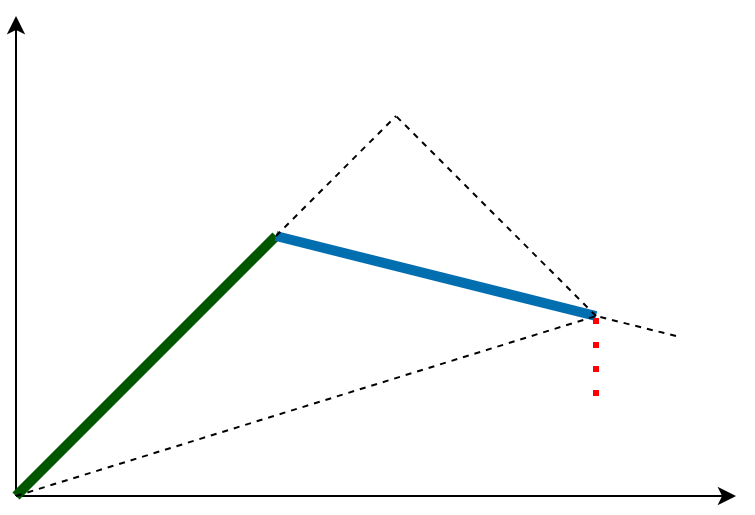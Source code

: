 <mxfile>
    <diagram id="eLuyRkpo5tG3ysSlhgQS" name="Page-1">
        <mxGraphModel dx="694" dy="620" grid="1" gridSize="10" guides="1" tooltips="1" connect="1" arrows="1" fold="1" page="1" pageScale="1" pageWidth="827" pageHeight="1169" math="0" shadow="0">
            <root>
                <mxCell id="0"/>
                <mxCell id="1" parent="0"/>
                <mxCell id="2" value="" style="endArrow=classic;html=1;" parent="1" edge="1">
                    <mxGeometry width="50" height="50" relative="1" as="geometry">
                        <mxPoint x="120" y="360" as="sourcePoint"/>
                        <mxPoint x="120" y="120" as="targetPoint"/>
                    </mxGeometry>
                </mxCell>
                <mxCell id="3" value="" style="endArrow=classic;html=1;" parent="1" edge="1">
                    <mxGeometry width="50" height="50" relative="1" as="geometry">
                        <mxPoint x="120" y="360" as="sourcePoint"/>
                        <mxPoint x="480" y="360" as="targetPoint"/>
                    </mxGeometry>
                </mxCell>
                <mxCell id="4" value="" style="endArrow=none;html=1;fillColor=#008a00;strokeColor=#005700;strokeWidth=5;" parent="1" edge="1">
                    <mxGeometry width="50" height="50" relative="1" as="geometry">
                        <mxPoint x="120" y="360" as="sourcePoint"/>
                        <mxPoint x="250" y="230" as="targetPoint"/>
                    </mxGeometry>
                </mxCell>
                <mxCell id="6" value="" style="endArrow=none;html=1;fillColor=#1ba1e2;strokeColor=#006EAF;strokeWidth=5;" parent="1" edge="1">
                    <mxGeometry width="50" height="50" relative="1" as="geometry">
                        <mxPoint x="250" y="230" as="sourcePoint"/>
                        <mxPoint x="410" y="270" as="targetPoint"/>
                    </mxGeometry>
                </mxCell>
                <mxCell id="8" value="" style="endArrow=none;dashed=1;html=1;dashPattern=1 3;strokeWidth=3;targetPerimeterSpacing=0;strokeColor=#FF0000;" parent="1" edge="1">
                    <mxGeometry width="50" height="50" relative="1" as="geometry">
                        <mxPoint x="410" y="310" as="sourcePoint"/>
                        <mxPoint x="410" y="270" as="targetPoint"/>
                    </mxGeometry>
                </mxCell>
                <mxCell id="10" value="&lt;span style=&quot;font-style: italic ; font-size: 14px&quot;&gt;&lt;font face=&quot;Times New Roman&quot; color=&quot;#ffffff&quot; style=&quot;font-size: 14px&quot;&gt;θ&lt;/font&gt;&lt;font face=&quot;Times New Roman&quot; color=&quot;#ffffff&quot; style=&quot;font-size: 14px&quot;&gt;&lt;sub&gt;2&lt;/sub&gt;&lt;/font&gt;&lt;/span&gt;" style="text;html=1;resizable=0;autosize=1;align=center;verticalAlign=middle;points=[];fillColor=none;strokeColor=none;rounded=0;" parent="1" vertex="1">
                    <mxGeometry x="270" y="210" width="30" height="20" as="geometry"/>
                </mxCell>
                <mxCell id="11" value="&lt;font style=&quot;font-size: 14px&quot;&gt;&lt;font face=&quot;Times New Roman&quot; color=&quot;#ffffff&quot; style=&quot;font-style: italic ; font-weight: 400 ; letter-spacing: normal ; text-align: center ; text-indent: 0px ; text-transform: none ; word-spacing: 0px ; font-size: 14px&quot;&gt;θ&lt;/font&gt;&lt;font face=&quot;Times New Roman&quot; color=&quot;#ffffff&quot; style=&quot;font-style: italic ; font-weight: 400 ; letter-spacing: normal ; text-align: center ; text-indent: 0px ; text-transform: none ; word-spacing: 0px ; font-size: 14px&quot;&gt;1&lt;/font&gt;&lt;/font&gt;" style="text;whiteSpace=wrap;html=1;" parent="1" vertex="1">
                    <mxGeometry x="160" y="330" width="40" height="30" as="geometry"/>
                </mxCell>
                <mxCell id="14" value="&lt;font style=&quot;font-size: 14px&quot;&gt;&lt;font face=&quot;Times New Roman&quot; color=&quot;#ffffff&quot; style=&quot;font-style: italic ; font-weight: 400 ; letter-spacing: normal ; text-align: center ; text-indent: 0px ; text-transform: none ; word-spacing: 0px ; font-size: 14px&quot;&gt;θ&lt;/font&gt;&lt;font face=&quot;Times New Roman&quot; color=&quot;#ffffff&quot; style=&quot;font-style: italic ; font-weight: 400 ; letter-spacing: normal ; text-align: center ; text-indent: 0px ; text-transform: none ; word-spacing: 0px ; font-size: 14px&quot;&gt;3&lt;/font&gt;&lt;/font&gt;" style="text;whiteSpace=wrap;html=1;" parent="1" vertex="1">
                    <mxGeometry x="420" y="280" width="40" height="30" as="geometry"/>
                </mxCell>
                <mxCell id="15" value="" style="endArrow=none;dashed=1;html=1;" parent="1" edge="1">
                    <mxGeometry width="50" height="50" relative="1" as="geometry">
                        <mxPoint x="250" y="230" as="sourcePoint"/>
                        <mxPoint x="310" y="170" as="targetPoint"/>
                    </mxGeometry>
                </mxCell>
                <mxCell id="17" value="" style="endArrow=none;dashed=1;html=1;" parent="1" edge="1">
                    <mxGeometry width="50" height="50" relative="1" as="geometry">
                        <mxPoint x="450" y="280" as="sourcePoint"/>
                        <mxPoint x="410" y="270" as="targetPoint"/>
                    </mxGeometry>
                </mxCell>
                <mxCell id="18" value="&lt;div style=&quot;text-align: center&quot;&gt;&lt;span style=&quot;font-size: 14px&quot;&gt;&lt;font color=&quot;#ffffff&quot; face=&quot;Times New Roman&quot;&gt;&lt;i&gt;link 1&lt;/i&gt;&lt;/font&gt;&lt;/span&gt;&lt;/div&gt;" style="text;whiteSpace=wrap;html=1;" parent="1" vertex="1">
                    <mxGeometry x="150" y="250" width="40" height="30" as="geometry"/>
                </mxCell>
                <mxCell id="19" value="&lt;div style=&quot;text-align: center&quot;&gt;&lt;span style=&quot;font-size: 14px&quot;&gt;&lt;font color=&quot;#ffffff&quot; face=&quot;Times New Roman&quot;&gt;&lt;i&gt;link 2&lt;/i&gt;&lt;/font&gt;&lt;/span&gt;&lt;/div&gt;" style="text;whiteSpace=wrap;html=1;" parent="1" vertex="1">
                    <mxGeometry x="330" y="220" width="40" height="30" as="geometry"/>
                </mxCell>
                <mxCell id="20" value="&lt;div style=&quot;text-align: center&quot;&gt;&lt;span style=&quot;text-align: left&quot;&gt;&lt;font style=&quot;font-size: 14px&quot; color=&quot;#ffffff&quot; face=&quot;Times New Roman&quot;&gt;electromagnet&lt;/font&gt;&lt;/span&gt;&lt;br&gt;&lt;/div&gt;" style="text;whiteSpace=wrap;html=1;" parent="1" vertex="1">
                    <mxGeometry x="340" y="310" width="40" height="30" as="geometry"/>
                </mxCell>
                <mxCell id="21" value="" style="endArrow=none;dashed=1;html=1;" parent="1" edge="1">
                    <mxGeometry width="50" height="50" relative="1" as="geometry">
                        <mxPoint x="410" y="270" as="sourcePoint"/>
                        <mxPoint x="310" y="170" as="targetPoint"/>
                    </mxGeometry>
                </mxCell>
                <mxCell id="22" value="" style="endArrow=none;dashed=1;html=1;" parent="1" edge="1">
                    <mxGeometry width="50" height="50" relative="1" as="geometry">
                        <mxPoint x="120" y="360" as="sourcePoint"/>
                        <mxPoint x="410" y="270" as="targetPoint"/>
                    </mxGeometry>
                </mxCell>
            </root>
        </mxGraphModel>
    </diagram>
</mxfile>